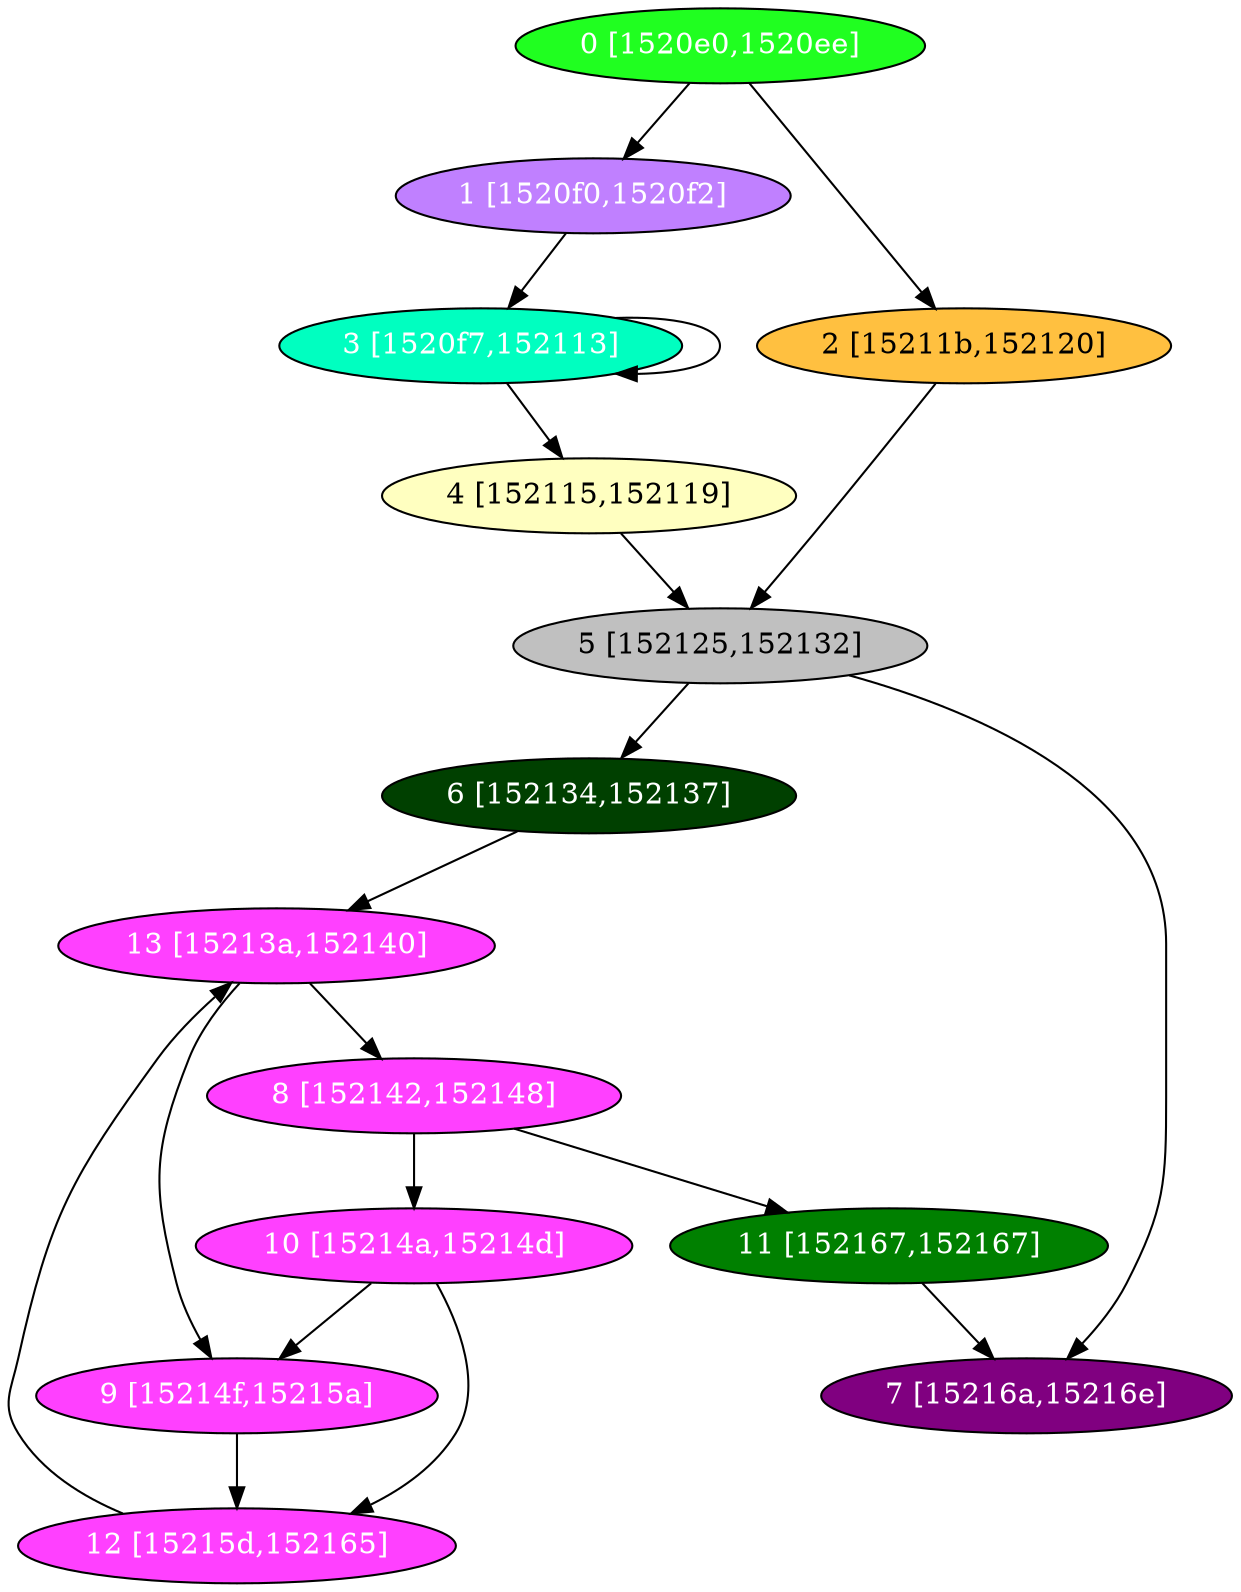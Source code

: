 diGraph libnss3{
	libnss3_0  [style=filled fillcolor="#20FF20" fontcolor="#ffffff" shape=oval label="0 [1520e0,1520ee]"]
	libnss3_1  [style=filled fillcolor="#C080FF" fontcolor="#ffffff" shape=oval label="1 [1520f0,1520f2]"]
	libnss3_2  [style=filled fillcolor="#FFC040" fontcolor="#000000" shape=oval label="2 [15211b,152120]"]
	libnss3_3  [style=filled fillcolor="#00FFC0" fontcolor="#ffffff" shape=oval label="3 [1520f7,152113]"]
	libnss3_4  [style=filled fillcolor="#FFFFC0" fontcolor="#000000" shape=oval label="4 [152115,152119]"]
	libnss3_5  [style=filled fillcolor="#C0C0C0" fontcolor="#000000" shape=oval label="5 [152125,152132]"]
	libnss3_6  [style=filled fillcolor="#004000" fontcolor="#ffffff" shape=oval label="6 [152134,152137]"]
	libnss3_7  [style=filled fillcolor="#800080" fontcolor="#ffffff" shape=oval label="7 [15216a,15216e]"]
	libnss3_8  [style=filled fillcolor="#FF40FF" fontcolor="#ffffff" shape=oval label="8 [152142,152148]"]
	libnss3_9  [style=filled fillcolor="#FF40FF" fontcolor="#ffffff" shape=oval label="9 [15214f,15215a]"]
	libnss3_a  [style=filled fillcolor="#FF40FF" fontcolor="#ffffff" shape=oval label="10 [15214a,15214d]"]
	libnss3_b  [style=filled fillcolor="#008000" fontcolor="#ffffff" shape=oval label="11 [152167,152167]"]
	libnss3_c  [style=filled fillcolor="#FF40FF" fontcolor="#ffffff" shape=oval label="12 [15215d,152165]"]
	libnss3_d  [style=filled fillcolor="#FF40FF" fontcolor="#ffffff" shape=oval label="13 [15213a,152140]"]

	libnss3_0 -> libnss3_1
	libnss3_0 -> libnss3_2
	libnss3_1 -> libnss3_3
	libnss3_2 -> libnss3_5
	libnss3_3 -> libnss3_3
	libnss3_3 -> libnss3_4
	libnss3_4 -> libnss3_5
	libnss3_5 -> libnss3_6
	libnss3_5 -> libnss3_7
	libnss3_6 -> libnss3_d
	libnss3_8 -> libnss3_a
	libnss3_8 -> libnss3_b
	libnss3_9 -> libnss3_c
	libnss3_a -> libnss3_9
	libnss3_a -> libnss3_c
	libnss3_b -> libnss3_7
	libnss3_c -> libnss3_d
	libnss3_d -> libnss3_8
	libnss3_d -> libnss3_9
}